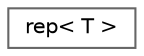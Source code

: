 digraph "Graphical Class Hierarchy"
{
 // LATEX_PDF_SIZE
  bgcolor="transparent";
  edge [fontname=Helvetica,fontsize=10,labelfontname=Helvetica,labelfontsize=10];
  node [fontname=Helvetica,fontsize=10,shape=box,height=0.2,width=0.4];
  rankdir="LR";
  Node0 [id="Node000000",label="rep\< T \>",height=0.2,width=0.4,color="grey40", fillcolor="white", style="filled",URL="$structrep.html",tooltip="base class of resources"];
}
